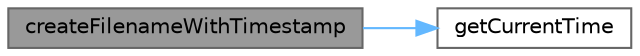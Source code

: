 digraph "createFilenameWithTimestamp"
{
 // INTERACTIVE_SVG=YES
 // LATEX_PDF_SIZE
  bgcolor="transparent";
  edge [fontname=Helvetica,fontsize=10,labelfontname=Helvetica,labelfontsize=10];
  node [fontname=Helvetica,fontsize=10,shape=box,height=0.2,width=0.4];
  rankdir="LR";
  Node1 [id="Node000001",label="createFilenameWithTimestamp",height=0.2,width=0.4,color="gray40", fillcolor="grey60", style="filled", fontcolor="black",tooltip="Creates a filename by appending a timestamp to the base name if the current name is NO_SAVE_NAME."];
  Node1 -> Node2 [id="edge1_Node000001_Node000002",color="steelblue1",style="solid",tooltip=" "];
  Node2 [id="Node000002",label="getCurrentTime",height=0.2,width=0.4,color="grey40", fillcolor="white", style="filled",URL="$_helpers_8hpp.html#ad14236769647c9a6027e0cd6ab8fa34c",tooltip="Returns the current time formatted as \"(HH-MM-SS)\"."];
}
